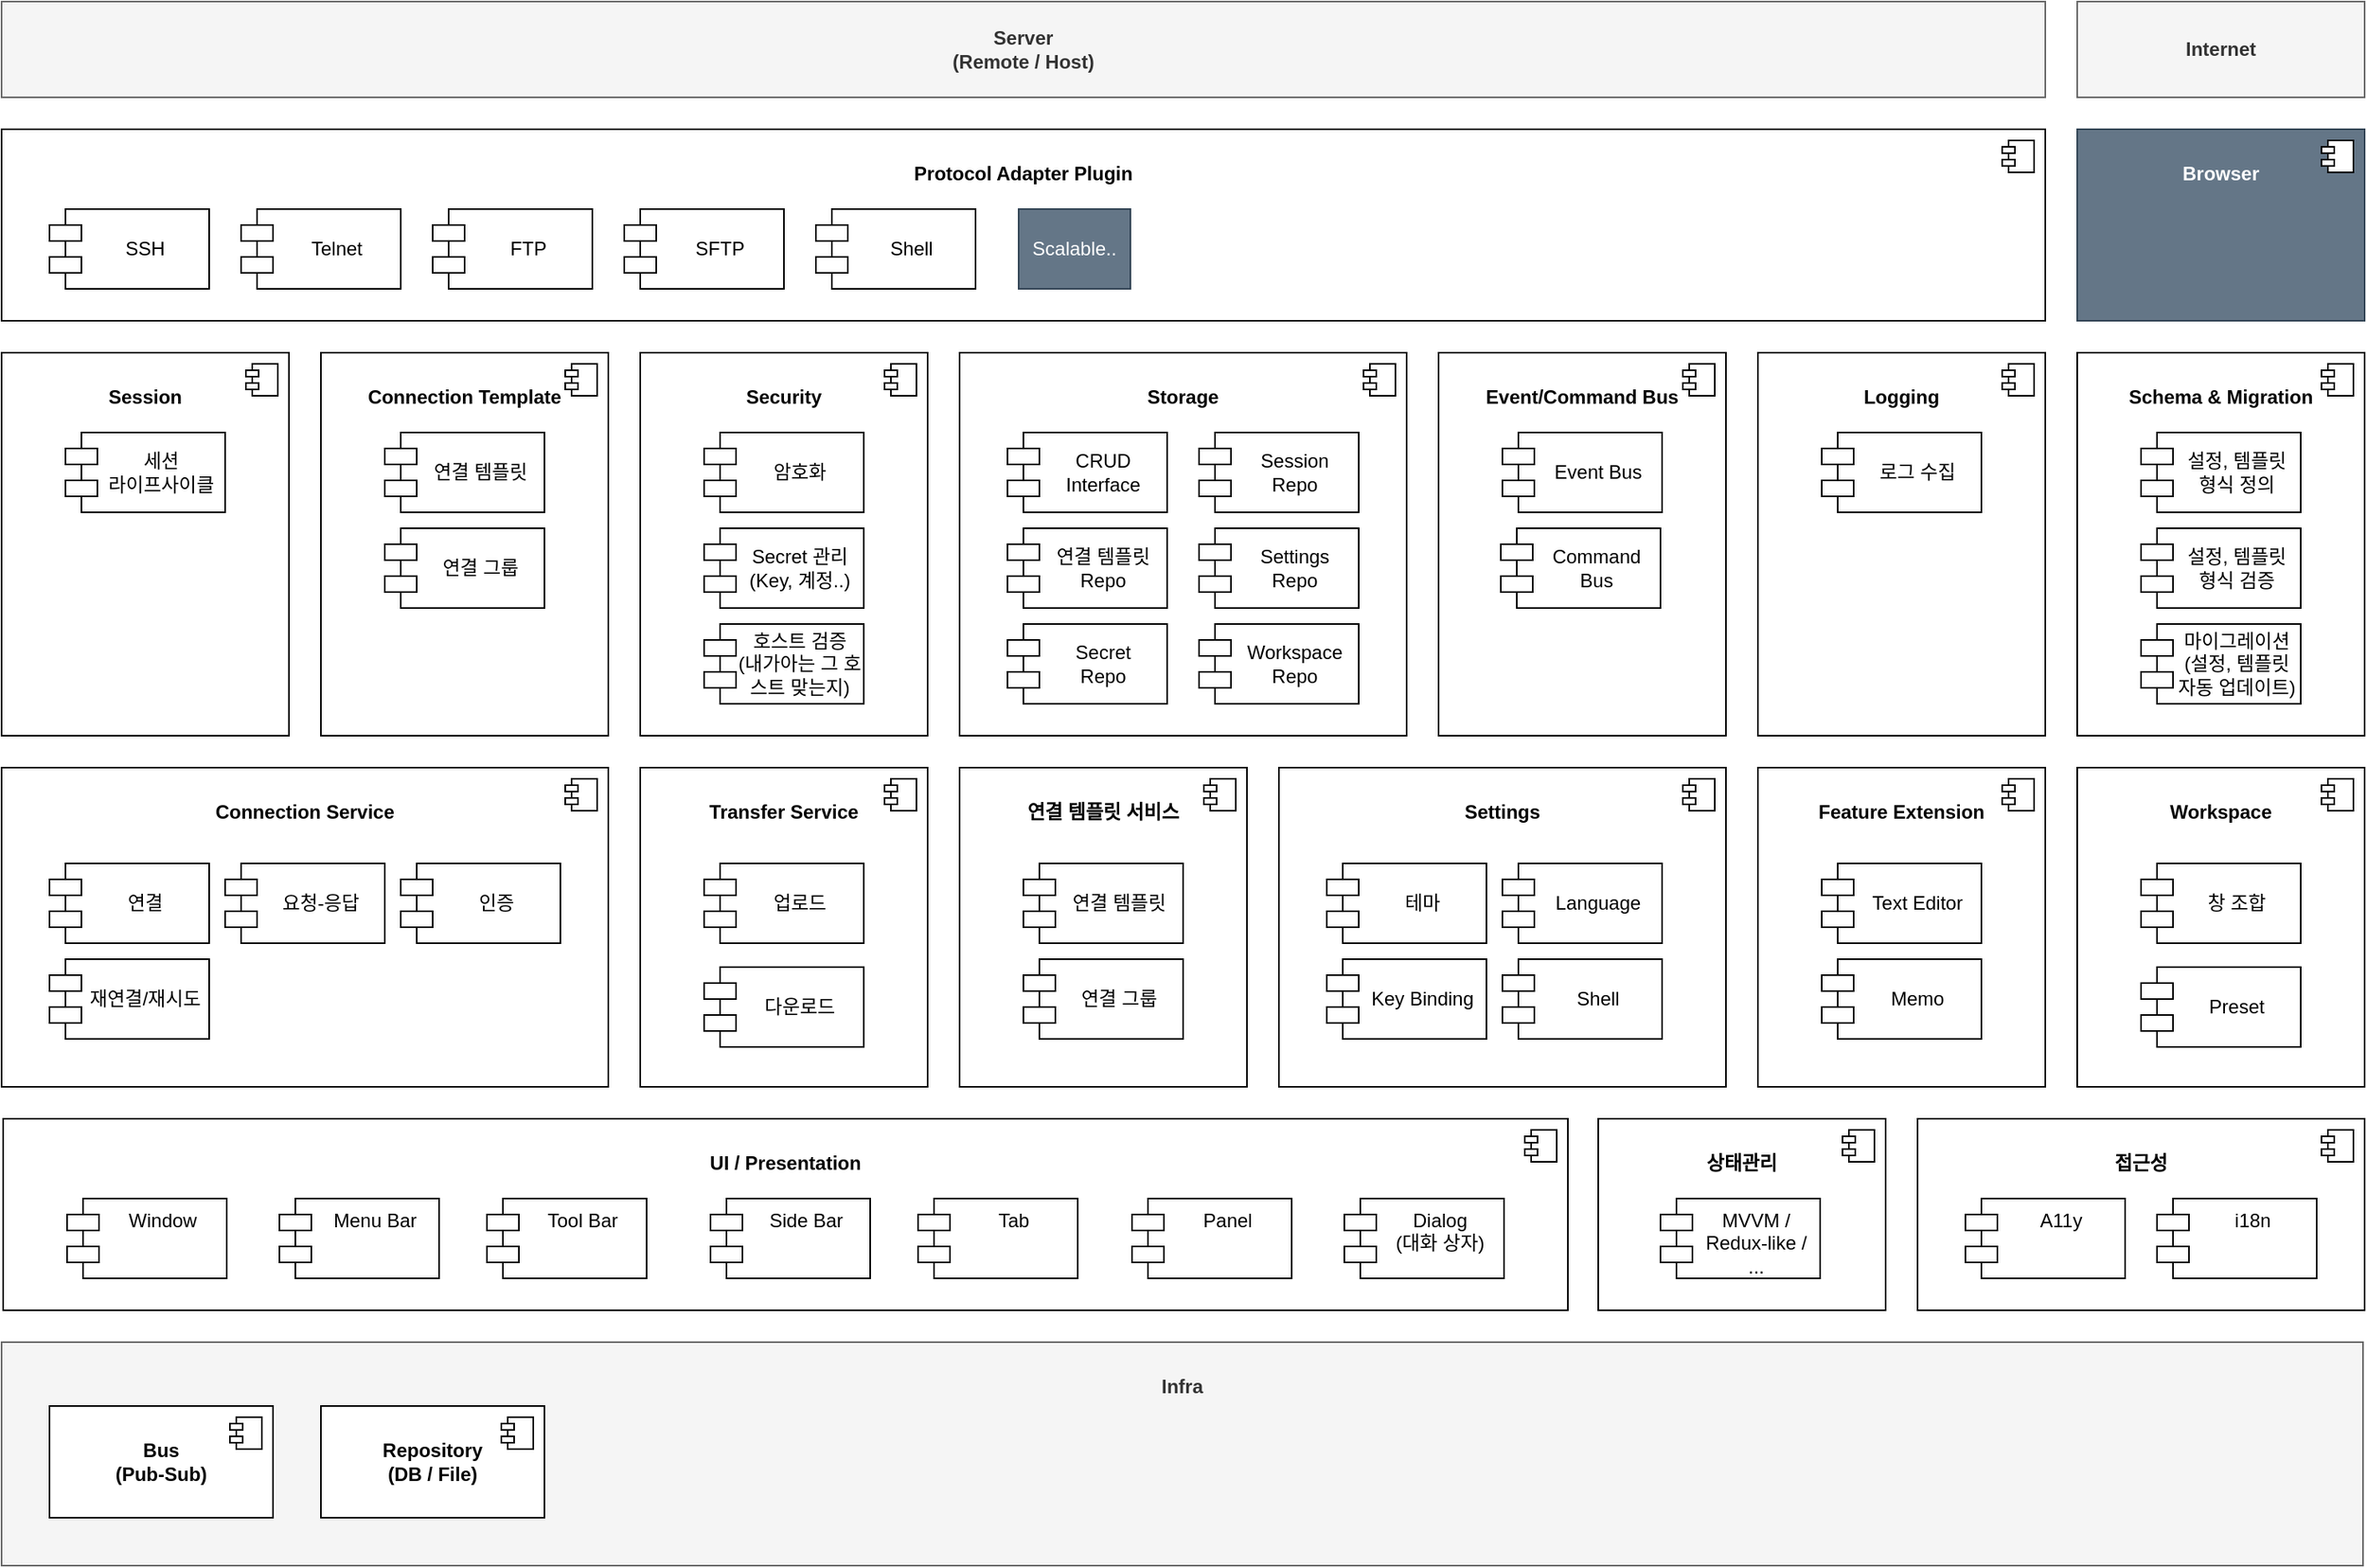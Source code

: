 <mxfile version="28.0.4">
  <diagram name="Components" id="MQLZklIZZMq7llc1gagY">
    <mxGraphModel dx="1722" dy="1016" grid="1" gridSize="10" guides="1" tooltips="1" connect="1" arrows="1" fold="1" page="1" pageScale="1" pageWidth="827" pageHeight="1169" math="0" shadow="0">
      <root>
        <mxCell id="0" />
        <mxCell id="1" parent="0" />
        <mxCell id="J1sC5kWRdP0H1oGyTM4w-25" value="&lt;div&gt;&lt;b&gt;&lt;br&gt;&lt;/b&gt;&lt;/div&gt;&lt;b&gt;Workspace&lt;/b&gt;" style="html=1;dropTarget=0;whiteSpace=wrap;verticalAlign=top;" vertex="1" parent="1">
          <mxGeometry x="1420" y="580" width="180" height="200" as="geometry" />
        </mxCell>
        <mxCell id="J1sC5kWRdP0H1oGyTM4w-26" value="" style="shape=module;jettyWidth=8;jettyHeight=4;" vertex="1" parent="J1sC5kWRdP0H1oGyTM4w-25">
          <mxGeometry x="1" width="20" height="20" relative="1" as="geometry">
            <mxPoint x="-27" y="7" as="offset" />
          </mxGeometry>
        </mxCell>
        <mxCell id="J1sC5kWRdP0H1oGyTM4w-7" value="&lt;div&gt;&lt;b&gt;&lt;br&gt;&lt;/b&gt;&lt;/div&gt;&lt;b&gt;Security&lt;/b&gt;" style="html=1;dropTarget=0;whiteSpace=wrap;verticalAlign=top;" vertex="1" parent="1">
          <mxGeometry x="520" y="320" width="180" height="240" as="geometry" />
        </mxCell>
        <mxCell id="J1sC5kWRdP0H1oGyTM4w-8" value="" style="shape=module;jettyWidth=8;jettyHeight=4;" vertex="1" parent="J1sC5kWRdP0H1oGyTM4w-7">
          <mxGeometry x="1" width="20" height="20" relative="1" as="geometry">
            <mxPoint x="-27" y="7" as="offset" />
          </mxGeometry>
        </mxCell>
        <mxCell id="OZHKn-iiB0ZqxL3_NoeR-4" value="&lt;div&gt;&lt;b&gt;&lt;br&gt;&lt;/b&gt;&lt;/div&gt;&lt;b&gt;Connection Template&lt;/b&gt;" style="html=1;dropTarget=0;whiteSpace=wrap;verticalAlign=top;" parent="1" vertex="1">
          <mxGeometry x="320" y="320" width="180" height="240" as="geometry" />
        </mxCell>
        <mxCell id="OZHKn-iiB0ZqxL3_NoeR-5" value="" style="shape=module;jettyWidth=8;jettyHeight=4;" parent="OZHKn-iiB0ZqxL3_NoeR-4" vertex="1">
          <mxGeometry x="1" width="20" height="20" relative="1" as="geometry">
            <mxPoint x="-27" y="7" as="offset" />
          </mxGeometry>
        </mxCell>
        <mxCell id="9NNrpIZ2RM2DyVKkmO5t-5" value="&lt;div&gt;&lt;b&gt;&lt;br&gt;&lt;/b&gt;&lt;/div&gt;&lt;b&gt;Protocol Adapter Plugin&lt;/b&gt;" style="html=1;dropTarget=0;whiteSpace=wrap;verticalAlign=top;" parent="1" vertex="1">
          <mxGeometry x="120" y="180" width="1280" height="120" as="geometry" />
        </mxCell>
        <mxCell id="9NNrpIZ2RM2DyVKkmO5t-6" value="" style="shape=module;jettyWidth=8;jettyHeight=4;" parent="9NNrpIZ2RM2DyVKkmO5t-5" vertex="1">
          <mxGeometry x="1" width="20" height="20" relative="1" as="geometry">
            <mxPoint x="-27" y="7" as="offset" />
          </mxGeometry>
        </mxCell>
        <mxCell id="9NNrpIZ2RM2DyVKkmO5t-7" value="&lt;b&gt;Server&lt;/b&gt;&lt;div&gt;&lt;b&gt;(Remote / Host)&lt;/b&gt;&lt;/div&gt;" style="rounded=0;whiteSpace=wrap;html=1;fillColor=#f5f5f5;fontColor=#333333;strokeColor=#666666;" parent="1" vertex="1">
          <mxGeometry x="120" y="100" width="1280" height="60" as="geometry" />
        </mxCell>
        <mxCell id="9NNrpIZ2RM2DyVKkmO5t-10" value="&lt;div&gt;&lt;b&gt;&lt;br&gt;&lt;/b&gt;&lt;/div&gt;&lt;b&gt;UI / Presentation&lt;/b&gt;" style="html=1;dropTarget=0;whiteSpace=wrap;verticalAlign=top;" parent="1" vertex="1">
          <mxGeometry x="121" y="800" width="980" height="120" as="geometry" />
        </mxCell>
        <mxCell id="9NNrpIZ2RM2DyVKkmO5t-11" value="" style="shape=module;jettyWidth=8;jettyHeight=4;" parent="9NNrpIZ2RM2DyVKkmO5t-10" vertex="1">
          <mxGeometry x="1" width="20" height="20" relative="1" as="geometry">
            <mxPoint x="-27" y="7" as="offset" />
          </mxGeometry>
        </mxCell>
        <mxCell id="9NNrpIZ2RM2DyVKkmO5t-13" value="Tab" style="shape=module;align=left;spacingLeft=20;align=center;verticalAlign=top;whiteSpace=wrap;html=1;" parent="1" vertex="1">
          <mxGeometry x="694" y="850" width="100" height="50" as="geometry" />
        </mxCell>
        <mxCell id="9NNrpIZ2RM2DyVKkmO5t-14" value="&lt;div&gt;&lt;b&gt;&lt;br&gt;&lt;/b&gt;&lt;/div&gt;&lt;b&gt;Storage&lt;/b&gt;" style="html=1;dropTarget=0;whiteSpace=wrap;verticalAlign=top;" parent="1" vertex="1">
          <mxGeometry x="720" y="320" width="280" height="240" as="geometry" />
        </mxCell>
        <mxCell id="9NNrpIZ2RM2DyVKkmO5t-15" value="" style="shape=module;jettyWidth=8;jettyHeight=4;" parent="9NNrpIZ2RM2DyVKkmO5t-14" vertex="1">
          <mxGeometry x="1" width="20" height="20" relative="1" as="geometry">
            <mxPoint x="-27" y="7" as="offset" />
          </mxGeometry>
        </mxCell>
        <mxCell id="9NNrpIZ2RM2DyVKkmO5t-19" value="SSH" style="shape=module;align=center;spacingLeft=20;align=center;verticalAlign=middle;whiteSpace=wrap;html=1;" parent="1" vertex="1">
          <mxGeometry x="150" y="230" width="100" height="50" as="geometry" />
        </mxCell>
        <mxCell id="9NNrpIZ2RM2DyVKkmO5t-20" value="FTP" style="shape=module;align=center;spacingLeft=20;align=center;verticalAlign=middle;whiteSpace=wrap;html=1;" parent="1" vertex="1">
          <mxGeometry x="390" y="230" width="100" height="50" as="geometry" />
        </mxCell>
        <mxCell id="9NNrpIZ2RM2DyVKkmO5t-21" value="Telnet" style="shape=module;align=center;spacingLeft=20;align=center;verticalAlign=middle;whiteSpace=wrap;html=1;" parent="1" vertex="1">
          <mxGeometry x="270" y="230" width="100" height="50" as="geometry" />
        </mxCell>
        <mxCell id="9NNrpIZ2RM2DyVKkmO5t-22" value="SFTP" style="shape=module;align=center;spacingLeft=20;align=center;verticalAlign=middle;whiteSpace=wrap;html=1;" parent="1" vertex="1">
          <mxGeometry x="510" y="230" width="100" height="50" as="geometry" />
        </mxCell>
        <mxCell id="9NNrpIZ2RM2DyVKkmO5t-23" value="Scalable.." style="rounded=0;whiteSpace=wrap;html=1;fillColor=#647687;strokeColor=#314354;fontColor=#ffffff;" parent="1" vertex="1">
          <mxGeometry x="757" y="230" width="70" height="50" as="geometry" />
        </mxCell>
        <mxCell id="9NNrpIZ2RM2DyVKkmO5t-24" value="&lt;div&gt;&lt;b&gt;&lt;br&gt;&lt;/b&gt;&lt;/div&gt;&lt;b&gt;Settings&lt;br&gt;&lt;/b&gt;" style="html=1;dropTarget=0;whiteSpace=wrap;verticalAlign=top;" parent="1" vertex="1">
          <mxGeometry x="920" y="580" width="280" height="200" as="geometry" />
        </mxCell>
        <mxCell id="9NNrpIZ2RM2DyVKkmO5t-25" value="" style="shape=module;jettyWidth=8;jettyHeight=4;" parent="9NNrpIZ2RM2DyVKkmO5t-24" vertex="1">
          <mxGeometry x="1" width="20" height="20" relative="1" as="geometry">
            <mxPoint x="-27" y="7" as="offset" />
          </mxGeometry>
        </mxCell>
        <mxCell id="9NNrpIZ2RM2DyVKkmO5t-26" value="Panel" style="shape=module;align=left;spacingLeft=20;align=center;verticalAlign=top;whiteSpace=wrap;html=1;" parent="1" vertex="1">
          <mxGeometry x="828" y="850" width="100" height="50" as="geometry" />
        </mxCell>
        <mxCell id="9NNrpIZ2RM2DyVKkmO5t-27" value="Menu Bar" style="shape=module;align=left;spacingLeft=20;align=center;verticalAlign=top;whiteSpace=wrap;html=1;" parent="1" vertex="1">
          <mxGeometry x="294" y="850" width="100" height="50" as="geometry" />
        </mxCell>
        <mxCell id="9NNrpIZ2RM2DyVKkmO5t-28" value="Tool Bar" style="shape=module;align=left;spacingLeft=20;align=center;verticalAlign=top;whiteSpace=wrap;html=1;" parent="1" vertex="1">
          <mxGeometry x="424" y="850" width="100" height="50" as="geometry" />
        </mxCell>
        <mxCell id="9NNrpIZ2RM2DyVKkmO5t-29" value="Side Bar" style="shape=module;align=left;spacingLeft=20;align=center;verticalAlign=top;whiteSpace=wrap;html=1;" parent="1" vertex="1">
          <mxGeometry x="564" y="850" width="100" height="50" as="geometry" />
        </mxCell>
        <mxCell id="9NNrpIZ2RM2DyVKkmO5t-30" value="Dialog&lt;div&gt;(대화 상자)&lt;/div&gt;" style="shape=module;align=left;spacingLeft=20;align=center;verticalAlign=top;whiteSpace=wrap;html=1;" parent="1" vertex="1">
          <mxGeometry x="961" y="850" width="100" height="50" as="geometry" />
        </mxCell>
        <mxCell id="9NNrpIZ2RM2DyVKkmO5t-31" value="&lt;div&gt;&lt;b&gt;&lt;br&gt;&lt;/b&gt;&lt;/div&gt;&lt;b&gt;Feature Extension&lt;/b&gt;" style="html=1;dropTarget=0;whiteSpace=wrap;verticalAlign=top;" parent="1" vertex="1">
          <mxGeometry x="1220" y="580" width="180" height="200" as="geometry" />
        </mxCell>
        <mxCell id="9NNrpIZ2RM2DyVKkmO5t-32" value="" style="shape=module;jettyWidth=8;jettyHeight=4;" parent="9NNrpIZ2RM2DyVKkmO5t-31" vertex="1">
          <mxGeometry x="1" width="20" height="20" relative="1" as="geometry">
            <mxPoint x="-27" y="7" as="offset" />
          </mxGeometry>
        </mxCell>
        <mxCell id="9NNrpIZ2RM2DyVKkmO5t-33" value="Text Editor" style="shape=module;align=center;spacingLeft=20;align=center;verticalAlign=middle;whiteSpace=wrap;html=1;" parent="1" vertex="1">
          <mxGeometry x="1260" y="640" width="100" height="50" as="geometry" />
        </mxCell>
        <mxCell id="9NNrpIZ2RM2DyVKkmO5t-34" value="연결 템플릿" style="shape=module;align=center;spacingLeft=20;align=center;verticalAlign=middle;whiteSpace=wrap;html=1;" parent="1" vertex="1">
          <mxGeometry x="360" y="370" width="100" height="50" as="geometry" />
        </mxCell>
        <mxCell id="9NNrpIZ2RM2DyVKkmO5t-35" value="Window" style="shape=module;align=left;spacingLeft=20;align=center;verticalAlign=top;whiteSpace=wrap;html=1;" parent="1" vertex="1">
          <mxGeometry x="161" y="850" width="100" height="50" as="geometry" />
        </mxCell>
        <mxCell id="9NNrpIZ2RM2DyVKkmO5t-36" value="Shell" style="shape=module;align=center;spacingLeft=20;align=center;verticalAlign=middle;whiteSpace=wrap;html=1;" parent="1" vertex="1">
          <mxGeometry x="630" y="230" width="100" height="50" as="geometry" />
        </mxCell>
        <mxCell id="9NNrpIZ2RM2DyVKkmO5t-37" value="&lt;div&gt;&lt;b&gt;&lt;br&gt;&lt;/b&gt;&lt;/div&gt;&lt;b&gt;Browser&lt;/b&gt;" style="html=1;dropTarget=0;whiteSpace=wrap;verticalAlign=top;fillColor=#647687;fontColor=#ffffff;strokeColor=#314354;" parent="1" vertex="1">
          <mxGeometry x="1420" y="180" width="180" height="120" as="geometry" />
        </mxCell>
        <mxCell id="9NNrpIZ2RM2DyVKkmO5t-38" value="" style="shape=module;jettyWidth=8;jettyHeight=4;" parent="9NNrpIZ2RM2DyVKkmO5t-37" vertex="1">
          <mxGeometry x="1" width="20" height="20" relative="1" as="geometry">
            <mxPoint x="-27" y="7" as="offset" />
          </mxGeometry>
        </mxCell>
        <mxCell id="9NNrpIZ2RM2DyVKkmO5t-39" value="&lt;b&gt;Internet&lt;/b&gt;" style="rounded=0;whiteSpace=wrap;html=1;fillColor=#f5f5f5;fontColor=#333333;strokeColor=#666666;" parent="1" vertex="1">
          <mxGeometry x="1420" y="100" width="180" height="60" as="geometry" />
        </mxCell>
        <mxCell id="RarW4yGYk0_ELIp1-gD8-1" value="&lt;div&gt;테마&lt;/div&gt;" style="shape=module;align=center;spacingLeft=20;align=center;verticalAlign=middle;whiteSpace=wrap;html=1;" parent="1" vertex="1">
          <mxGeometry x="950" y="640" width="100" height="50" as="geometry" />
        </mxCell>
        <mxCell id="RarW4yGYk0_ELIp1-gD8-2" value="연결 템플릿&lt;div&gt;Repo&lt;/div&gt;" style="shape=module;align=center;spacingLeft=20;align=center;verticalAlign=middle;whiteSpace=wrap;html=1;" parent="1" vertex="1">
          <mxGeometry x="750" y="430" width="100" height="50" as="geometry" />
        </mxCell>
        <mxCell id="RarW4yGYk0_ELIp1-gD8-4" value="&lt;div&gt;&lt;b&gt;&lt;br&gt;&lt;/b&gt;&lt;/div&gt;&lt;b&gt;Connection Service&lt;/b&gt;" style="html=1;dropTarget=0;whiteSpace=wrap;verticalAlign=top;" parent="1" vertex="1">
          <mxGeometry x="120" y="580" width="380" height="200" as="geometry" />
        </mxCell>
        <mxCell id="RarW4yGYk0_ELIp1-gD8-5" value="" style="shape=module;jettyWidth=8;jettyHeight=4;" parent="RarW4yGYk0_ELIp1-gD8-4" vertex="1">
          <mxGeometry x="1" width="20" height="20" relative="1" as="geometry">
            <mxPoint x="-27" y="7" as="offset" />
          </mxGeometry>
        </mxCell>
        <mxCell id="RarW4yGYk0_ELIp1-gD8-6" value="연결" style="shape=module;align=center;spacingLeft=20;align=center;verticalAlign=middle;whiteSpace=wrap;html=1;" parent="1" vertex="1">
          <mxGeometry x="150" y="640" width="100" height="50" as="geometry" />
        </mxCell>
        <mxCell id="RarW4yGYk0_ELIp1-gD8-7" value="요청-응답" style="shape=module;align=center;spacingLeft=20;align=center;verticalAlign=middle;whiteSpace=wrap;html=1;" parent="1" vertex="1">
          <mxGeometry x="260" y="640" width="100" height="50" as="geometry" />
        </mxCell>
        <mxCell id="RarW4yGYk0_ELIp1-gD8-13" value="CRUD&lt;div&gt;Interface&lt;/div&gt;" style="shape=module;align=center;spacingLeft=20;align=center;verticalAlign=middle;whiteSpace=wrap;html=1;" parent="1" vertex="1">
          <mxGeometry x="750" y="370" width="100" height="50" as="geometry" />
        </mxCell>
        <mxCell id="OZHKn-iiB0ZqxL3_NoeR-1" value="Memo" style="shape=module;align=center;spacingLeft=20;align=center;verticalAlign=middle;whiteSpace=wrap;html=1;" parent="1" vertex="1">
          <mxGeometry x="1260" y="700" width="100" height="50" as="geometry" />
        </mxCell>
        <mxCell id="OZHKn-iiB0ZqxL3_NoeR-8" value="창 조합" style="shape=module;align=center;spacingLeft=20;align=center;verticalAlign=middle;whiteSpace=wrap;html=1;" parent="1" vertex="1">
          <mxGeometry x="1460" y="640" width="100" height="50" as="geometry" />
        </mxCell>
        <mxCell id="OZHKn-iiB0ZqxL3_NoeR-10" value="Preset" style="shape=module;align=center;spacingLeft=20;align=center;verticalAlign=middle;whiteSpace=wrap;html=1;" parent="1" vertex="1">
          <mxGeometry x="1460" y="705" width="100" height="50" as="geometry" />
        </mxCell>
        <mxCell id="OZHKn-iiB0ZqxL3_NoeR-17" value="Language" style="shape=module;align=center;spacingLeft=20;align=center;verticalAlign=middle;whiteSpace=wrap;html=1;" parent="1" vertex="1">
          <mxGeometry x="1060" y="640" width="100" height="50" as="geometry" />
        </mxCell>
        <mxCell id="OZHKn-iiB0ZqxL3_NoeR-18" value="인증" style="shape=module;align=center;spacingLeft=20;align=center;verticalAlign=middle;whiteSpace=wrap;html=1;" parent="1" vertex="1">
          <mxGeometry x="370" y="640" width="100" height="50" as="geometry" />
        </mxCell>
        <mxCell id="OZHKn-iiB0ZqxL3_NoeR-19" value="암호화" style="shape=module;align=center;spacingLeft=20;align=center;verticalAlign=middle;whiteSpace=wrap;html=1;" parent="1" vertex="1">
          <mxGeometry x="560" y="370" width="100" height="50" as="geometry" />
        </mxCell>
        <mxCell id="OZHKn-iiB0ZqxL3_NoeR-24" value="&lt;div&gt;&lt;b&gt;&lt;br&gt;&lt;/b&gt;&lt;/div&gt;&lt;b&gt;Logging&lt;/b&gt;" style="html=1;dropTarget=0;whiteSpace=wrap;verticalAlign=top;" parent="1" vertex="1">
          <mxGeometry x="1220" y="320" width="180" height="240" as="geometry" />
        </mxCell>
        <mxCell id="OZHKn-iiB0ZqxL3_NoeR-25" value="" style="shape=module;jettyWidth=8;jettyHeight=4;" parent="OZHKn-iiB0ZqxL3_NoeR-24" vertex="1">
          <mxGeometry x="1" width="20" height="20" relative="1" as="geometry">
            <mxPoint x="-27" y="7" as="offset" />
          </mxGeometry>
        </mxCell>
        <mxCell id="OZHKn-iiB0ZqxL3_NoeR-26" value="로그 수집" style="shape=module;align=center;spacingLeft=20;align=center;verticalAlign=middle;whiteSpace=wrap;html=1;" parent="1" vertex="1">
          <mxGeometry x="1260" y="370" width="100" height="50" as="geometry" />
        </mxCell>
        <mxCell id="Myc0yTwodoy8x-RPiVV--1" value="&lt;div&gt;Shell&lt;/div&gt;" style="shape=module;align=center;spacingLeft=20;align=center;verticalAlign=middle;whiteSpace=wrap;html=1;" parent="1" vertex="1">
          <mxGeometry x="1060" y="700" width="100" height="50" as="geometry" />
        </mxCell>
        <mxCell id="Myc0yTwodoy8x-RPiVV--4" value="Key Binding" style="shape=module;align=center;spacingLeft=20;align=center;verticalAlign=middle;whiteSpace=wrap;html=1;" parent="1" vertex="1">
          <mxGeometry x="950" y="700" width="100" height="50" as="geometry" />
        </mxCell>
        <mxCell id="J1sC5kWRdP0H1oGyTM4w-3" value="&lt;div&gt;&lt;b&gt;&lt;br&gt;&lt;/b&gt;&lt;/div&gt;&lt;b&gt;Session&lt;/b&gt;" style="html=1;dropTarget=0;whiteSpace=wrap;verticalAlign=top;" vertex="1" parent="1">
          <mxGeometry x="120" y="320" width="180" height="240" as="geometry" />
        </mxCell>
        <mxCell id="J1sC5kWRdP0H1oGyTM4w-4" value="" style="shape=module;jettyWidth=8;jettyHeight=4;" vertex="1" parent="J1sC5kWRdP0H1oGyTM4w-3">
          <mxGeometry x="1" width="20" height="20" relative="1" as="geometry">
            <mxPoint x="-27" y="7" as="offset" />
          </mxGeometry>
        </mxCell>
        <mxCell id="J1sC5kWRdP0H1oGyTM4w-6" value="세션&lt;div&gt;라이프사이클&lt;/div&gt;" style="shape=module;align=center;spacingLeft=20;align=center;verticalAlign=middle;whiteSpace=wrap;html=1;" vertex="1" parent="1">
          <mxGeometry x="160" y="370" width="100" height="50" as="geometry" />
        </mxCell>
        <mxCell id="J1sC5kWRdP0H1oGyTM4w-10" value="연결 그룹" style="shape=module;align=center;spacingLeft=20;align=center;verticalAlign=middle;whiteSpace=wrap;html=1;" vertex="1" parent="1">
          <mxGeometry x="360" y="430" width="100" height="50" as="geometry" />
        </mxCell>
        <mxCell id="J1sC5kWRdP0H1oGyTM4w-11" value="Secret 관리&lt;div&gt;(Key, 계정..)&lt;/div&gt;" style="shape=module;align=center;spacingLeft=20;align=center;verticalAlign=middle;whiteSpace=wrap;html=1;" vertex="1" parent="1">
          <mxGeometry x="560" y="430" width="100" height="50" as="geometry" />
        </mxCell>
        <mxCell id="J1sC5kWRdP0H1oGyTM4w-13" value="&lt;div&gt;&lt;b&gt;&lt;br&gt;&lt;/b&gt;&lt;/div&gt;&lt;b&gt;Event/Command Bus&lt;/b&gt;" style="html=1;dropTarget=0;whiteSpace=wrap;verticalAlign=top;" vertex="1" parent="1">
          <mxGeometry x="1020" y="320" width="180" height="240" as="geometry" />
        </mxCell>
        <mxCell id="J1sC5kWRdP0H1oGyTM4w-14" value="" style="shape=module;jettyWidth=8;jettyHeight=4;" vertex="1" parent="J1sC5kWRdP0H1oGyTM4w-13">
          <mxGeometry x="1" width="20" height="20" relative="1" as="geometry">
            <mxPoint x="-27" y="7" as="offset" />
          </mxGeometry>
        </mxCell>
        <mxCell id="J1sC5kWRdP0H1oGyTM4w-15" value="Event Bus" style="shape=module;align=center;spacingLeft=20;align=center;verticalAlign=middle;whiteSpace=wrap;html=1;" vertex="1" parent="1">
          <mxGeometry x="1060" y="370" width="100" height="50" as="geometry" />
        </mxCell>
        <mxCell id="J1sC5kWRdP0H1oGyTM4w-16" value="Secret&lt;div&gt;Repo&lt;/div&gt;" style="shape=module;align=center;spacingLeft=20;align=center;verticalAlign=middle;whiteSpace=wrap;html=1;" vertex="1" parent="1">
          <mxGeometry x="750" y="490" width="100" height="50" as="geometry" />
        </mxCell>
        <mxCell id="J1sC5kWRdP0H1oGyTM4w-17" value="Workspace&lt;br&gt;&lt;div&gt;Repo&lt;/div&gt;" style="shape=module;align=center;spacingLeft=20;align=center;verticalAlign=middle;whiteSpace=wrap;html=1;" vertex="1" parent="1">
          <mxGeometry x="870" y="490" width="100" height="50" as="geometry" />
        </mxCell>
        <mxCell id="J1sC5kWRdP0H1oGyTM4w-18" value="Settings&lt;div&gt;Repo&lt;/div&gt;" style="shape=module;align=center;spacingLeft=20;align=center;verticalAlign=middle;whiteSpace=wrap;html=1;" vertex="1" parent="1">
          <mxGeometry x="870" y="430" width="100" height="50" as="geometry" />
        </mxCell>
        <mxCell id="J1sC5kWRdP0H1oGyTM4w-19" value="Command&lt;div&gt;Bus&lt;/div&gt;" style="shape=module;align=center;spacingLeft=20;align=center;verticalAlign=middle;whiteSpace=wrap;html=1;" vertex="1" parent="1">
          <mxGeometry x="1059" y="430" width="100" height="50" as="geometry" />
        </mxCell>
        <mxCell id="J1sC5kWRdP0H1oGyTM4w-21" value="&lt;div&gt;&lt;b&gt;&lt;br&gt;&lt;/b&gt;&lt;/div&gt;&lt;b&gt;Transfer Service&lt;/b&gt;" style="html=1;dropTarget=0;whiteSpace=wrap;verticalAlign=top;" vertex="1" parent="1">
          <mxGeometry x="520" y="580" width="180" height="200" as="geometry" />
        </mxCell>
        <mxCell id="J1sC5kWRdP0H1oGyTM4w-22" value="" style="shape=module;jettyWidth=8;jettyHeight=4;" vertex="1" parent="J1sC5kWRdP0H1oGyTM4w-21">
          <mxGeometry x="1" width="20" height="20" relative="1" as="geometry">
            <mxPoint x="-27" y="7" as="offset" />
          </mxGeometry>
        </mxCell>
        <mxCell id="J1sC5kWRdP0H1oGyTM4w-23" value="업로드" style="shape=module;align=center;spacingLeft=20;align=center;verticalAlign=middle;whiteSpace=wrap;html=1;" vertex="1" parent="1">
          <mxGeometry x="560" y="640" width="100" height="50" as="geometry" />
        </mxCell>
        <mxCell id="J1sC5kWRdP0H1oGyTM4w-24" value="다운로드" style="shape=module;align=center;spacingLeft=20;align=center;verticalAlign=middle;whiteSpace=wrap;html=1;" vertex="1" parent="1">
          <mxGeometry x="560" y="705" width="100" height="50" as="geometry" />
        </mxCell>
        <mxCell id="J1sC5kWRdP0H1oGyTM4w-27" value="&lt;div&gt;&lt;b&gt;&lt;br&gt;&lt;/b&gt;&lt;/div&gt;&lt;b&gt;연결 템플릿 서비스&lt;/b&gt;" style="html=1;dropTarget=0;whiteSpace=wrap;verticalAlign=top;" vertex="1" parent="1">
          <mxGeometry x="720" y="580" width="180" height="200" as="geometry" />
        </mxCell>
        <mxCell id="J1sC5kWRdP0H1oGyTM4w-28" value="" style="shape=module;jettyWidth=8;jettyHeight=4;" vertex="1" parent="J1sC5kWRdP0H1oGyTM4w-27">
          <mxGeometry x="1" width="20" height="20" relative="1" as="geometry">
            <mxPoint x="-27" y="7" as="offset" />
          </mxGeometry>
        </mxCell>
        <mxCell id="J1sC5kWRdP0H1oGyTM4w-29" value="호스트 검증&lt;div&gt;(내가아는 그 호스트 맞는지)&lt;/div&gt;" style="shape=module;align=center;spacingLeft=20;align=center;verticalAlign=middle;whiteSpace=wrap;html=1;" vertex="1" parent="1">
          <mxGeometry x="560" y="490" width="100" height="50" as="geometry" />
        </mxCell>
        <mxCell id="J1sC5kWRdP0H1oGyTM4w-30" value="Session&lt;div&gt;Repo&lt;/div&gt;" style="shape=module;align=center;spacingLeft=20;align=center;verticalAlign=middle;whiteSpace=wrap;html=1;" vertex="1" parent="1">
          <mxGeometry x="870" y="370" width="100" height="50" as="geometry" />
        </mxCell>
        <mxCell id="J1sC5kWRdP0H1oGyTM4w-31" value="&lt;div&gt;&lt;b&gt;&lt;br&gt;&lt;/b&gt;&lt;/div&gt;&lt;b&gt;Schema &amp;amp; Migration&lt;/b&gt;" style="html=1;dropTarget=0;whiteSpace=wrap;verticalAlign=top;" vertex="1" parent="1">
          <mxGeometry x="1420" y="320" width="180" height="240" as="geometry" />
        </mxCell>
        <mxCell id="J1sC5kWRdP0H1oGyTM4w-32" value="" style="shape=module;jettyWidth=8;jettyHeight=4;" vertex="1" parent="J1sC5kWRdP0H1oGyTM4w-31">
          <mxGeometry x="1" width="20" height="20" relative="1" as="geometry">
            <mxPoint x="-27" y="7" as="offset" />
          </mxGeometry>
        </mxCell>
        <mxCell id="J1sC5kWRdP0H1oGyTM4w-33" value="설정, 템플릿&lt;div&gt;형식 정의&lt;/div&gt;" style="shape=module;align=center;spacingLeft=20;align=center;verticalAlign=middle;whiteSpace=wrap;html=1;" vertex="1" parent="1">
          <mxGeometry x="1460" y="370" width="100" height="50" as="geometry" />
        </mxCell>
        <mxCell id="J1sC5kWRdP0H1oGyTM4w-34" value="설정, 템플릿&lt;div&gt;형식 검증&lt;/div&gt;" style="shape=module;align=center;spacingLeft=20;align=center;verticalAlign=middle;whiteSpace=wrap;html=1;" vertex="1" parent="1">
          <mxGeometry x="1460" y="430" width="100" height="50" as="geometry" />
        </mxCell>
        <mxCell id="J1sC5kWRdP0H1oGyTM4w-35" value="마이그레이션&lt;div&gt;(설정, 템플릿 자동 업데이트)&lt;/div&gt;" style="shape=module;align=center;spacingLeft=20;align=center;verticalAlign=middle;whiteSpace=wrap;html=1;" vertex="1" parent="1">
          <mxGeometry x="1460" y="490" width="100" height="50" as="geometry" />
        </mxCell>
        <mxCell id="J1sC5kWRdP0H1oGyTM4w-36" value="재연결/재시도" style="shape=module;align=center;spacingLeft=20;align=center;verticalAlign=middle;whiteSpace=wrap;html=1;" vertex="1" parent="1">
          <mxGeometry x="150" y="700" width="100" height="50" as="geometry" />
        </mxCell>
        <mxCell id="J1sC5kWRdP0H1oGyTM4w-37" value="&lt;div&gt;&lt;b&gt;&lt;br&gt;&lt;/b&gt;&lt;/div&gt;&lt;b&gt;상태관리&lt;/b&gt;" style="html=1;dropTarget=0;whiteSpace=wrap;verticalAlign=top;" vertex="1" parent="1">
          <mxGeometry x="1120" y="800" width="180" height="120" as="geometry" />
        </mxCell>
        <mxCell id="J1sC5kWRdP0H1oGyTM4w-38" value="" style="shape=module;jettyWidth=8;jettyHeight=4;" vertex="1" parent="J1sC5kWRdP0H1oGyTM4w-37">
          <mxGeometry x="1" width="20" height="20" relative="1" as="geometry">
            <mxPoint x="-27" y="7" as="offset" />
          </mxGeometry>
        </mxCell>
        <mxCell id="J1sC5kWRdP0H1oGyTM4w-39" value="MVVM /&lt;div&gt;Redux-like /&lt;/div&gt;&lt;div&gt;...&lt;/div&gt;" style="shape=module;align=left;spacingLeft=20;align=center;verticalAlign=top;whiteSpace=wrap;html=1;" vertex="1" parent="1">
          <mxGeometry x="1159" y="850" width="100" height="50" as="geometry" />
        </mxCell>
        <mxCell id="J1sC5kWRdP0H1oGyTM4w-40" value="&lt;div&gt;&lt;b&gt;&lt;br&gt;&lt;/b&gt;&lt;/div&gt;&lt;b&gt;접근성&lt;/b&gt;" style="html=1;dropTarget=0;whiteSpace=wrap;verticalAlign=top;" vertex="1" parent="1">
          <mxGeometry x="1320" y="800" width="280" height="120" as="geometry" />
        </mxCell>
        <mxCell id="J1sC5kWRdP0H1oGyTM4w-41" value="" style="shape=module;jettyWidth=8;jettyHeight=4;" vertex="1" parent="J1sC5kWRdP0H1oGyTM4w-40">
          <mxGeometry x="1" width="20" height="20" relative="1" as="geometry">
            <mxPoint x="-27" y="7" as="offset" />
          </mxGeometry>
        </mxCell>
        <mxCell id="J1sC5kWRdP0H1oGyTM4w-42" value="A11y" style="shape=module;align=left;spacingLeft=20;align=center;verticalAlign=top;whiteSpace=wrap;html=1;" vertex="1" parent="1">
          <mxGeometry x="1350" y="850" width="100" height="50" as="geometry" />
        </mxCell>
        <mxCell id="J1sC5kWRdP0H1oGyTM4w-43" value="i18n" style="shape=module;align=left;spacingLeft=20;align=center;verticalAlign=top;whiteSpace=wrap;html=1;" vertex="1" parent="1">
          <mxGeometry x="1470" y="850" width="100" height="50" as="geometry" />
        </mxCell>
        <mxCell id="J1sC5kWRdP0H1oGyTM4w-45" value="연결 템플릿" style="shape=module;align=center;spacingLeft=20;align=center;verticalAlign=middle;whiteSpace=wrap;html=1;" vertex="1" parent="1">
          <mxGeometry x="760" y="640" width="100" height="50" as="geometry" />
        </mxCell>
        <mxCell id="J1sC5kWRdP0H1oGyTM4w-46" value="연결 그룹" style="shape=module;align=center;spacingLeft=20;align=center;verticalAlign=middle;whiteSpace=wrap;html=1;" vertex="1" parent="1">
          <mxGeometry x="760" y="700" width="100" height="50" as="geometry" />
        </mxCell>
        <mxCell id="J1sC5kWRdP0H1oGyTM4w-47" value="&lt;div&gt;&lt;b&gt;&lt;br&gt;&lt;/b&gt;&lt;/div&gt;&lt;b&gt;Infra&lt;/b&gt;" style="rounded=0;whiteSpace=wrap;html=1;fillColor=#f5f5f5;fontColor=#333333;strokeColor=#666666;verticalAlign=top;" vertex="1" parent="1">
          <mxGeometry x="120" y="940" width="1479" height="140" as="geometry" />
        </mxCell>
        <mxCell id="J1sC5kWRdP0H1oGyTM4w-49" value="&lt;div&gt;&lt;b&gt;&lt;br&gt;&lt;/b&gt;&lt;/div&gt;&lt;b&gt;Bus&lt;/b&gt;&lt;div&gt;&lt;b&gt;(Pub-Sub)&lt;/b&gt;&lt;/div&gt;" style="html=1;dropTarget=0;whiteSpace=wrap;verticalAlign=top;" vertex="1" parent="1">
          <mxGeometry x="150" y="980" width="140" height="70" as="geometry" />
        </mxCell>
        <mxCell id="J1sC5kWRdP0H1oGyTM4w-50" value="" style="shape=module;jettyWidth=8;jettyHeight=4;" vertex="1" parent="J1sC5kWRdP0H1oGyTM4w-49">
          <mxGeometry x="1" width="20" height="20" relative="1" as="geometry">
            <mxPoint x="-27" y="7" as="offset" />
          </mxGeometry>
        </mxCell>
        <mxCell id="J1sC5kWRdP0H1oGyTM4w-51" value="&lt;div&gt;&lt;b&gt;&lt;br&gt;&lt;/b&gt;&lt;/div&gt;&lt;b&gt;Repository&lt;/b&gt;&lt;br&gt;&lt;div&gt;&lt;b&gt;(DB / File)&lt;/b&gt;&lt;/div&gt;" style="html=1;dropTarget=0;whiteSpace=wrap;verticalAlign=top;" vertex="1" parent="1">
          <mxGeometry x="320" y="980" width="140" height="70" as="geometry" />
        </mxCell>
        <mxCell id="J1sC5kWRdP0H1oGyTM4w-52" value="" style="shape=module;jettyWidth=8;jettyHeight=4;" vertex="1" parent="J1sC5kWRdP0H1oGyTM4w-51">
          <mxGeometry x="1" width="20" height="20" relative="1" as="geometry">
            <mxPoint x="-27" y="7" as="offset" />
          </mxGeometry>
        </mxCell>
      </root>
    </mxGraphModel>
  </diagram>
</mxfile>
